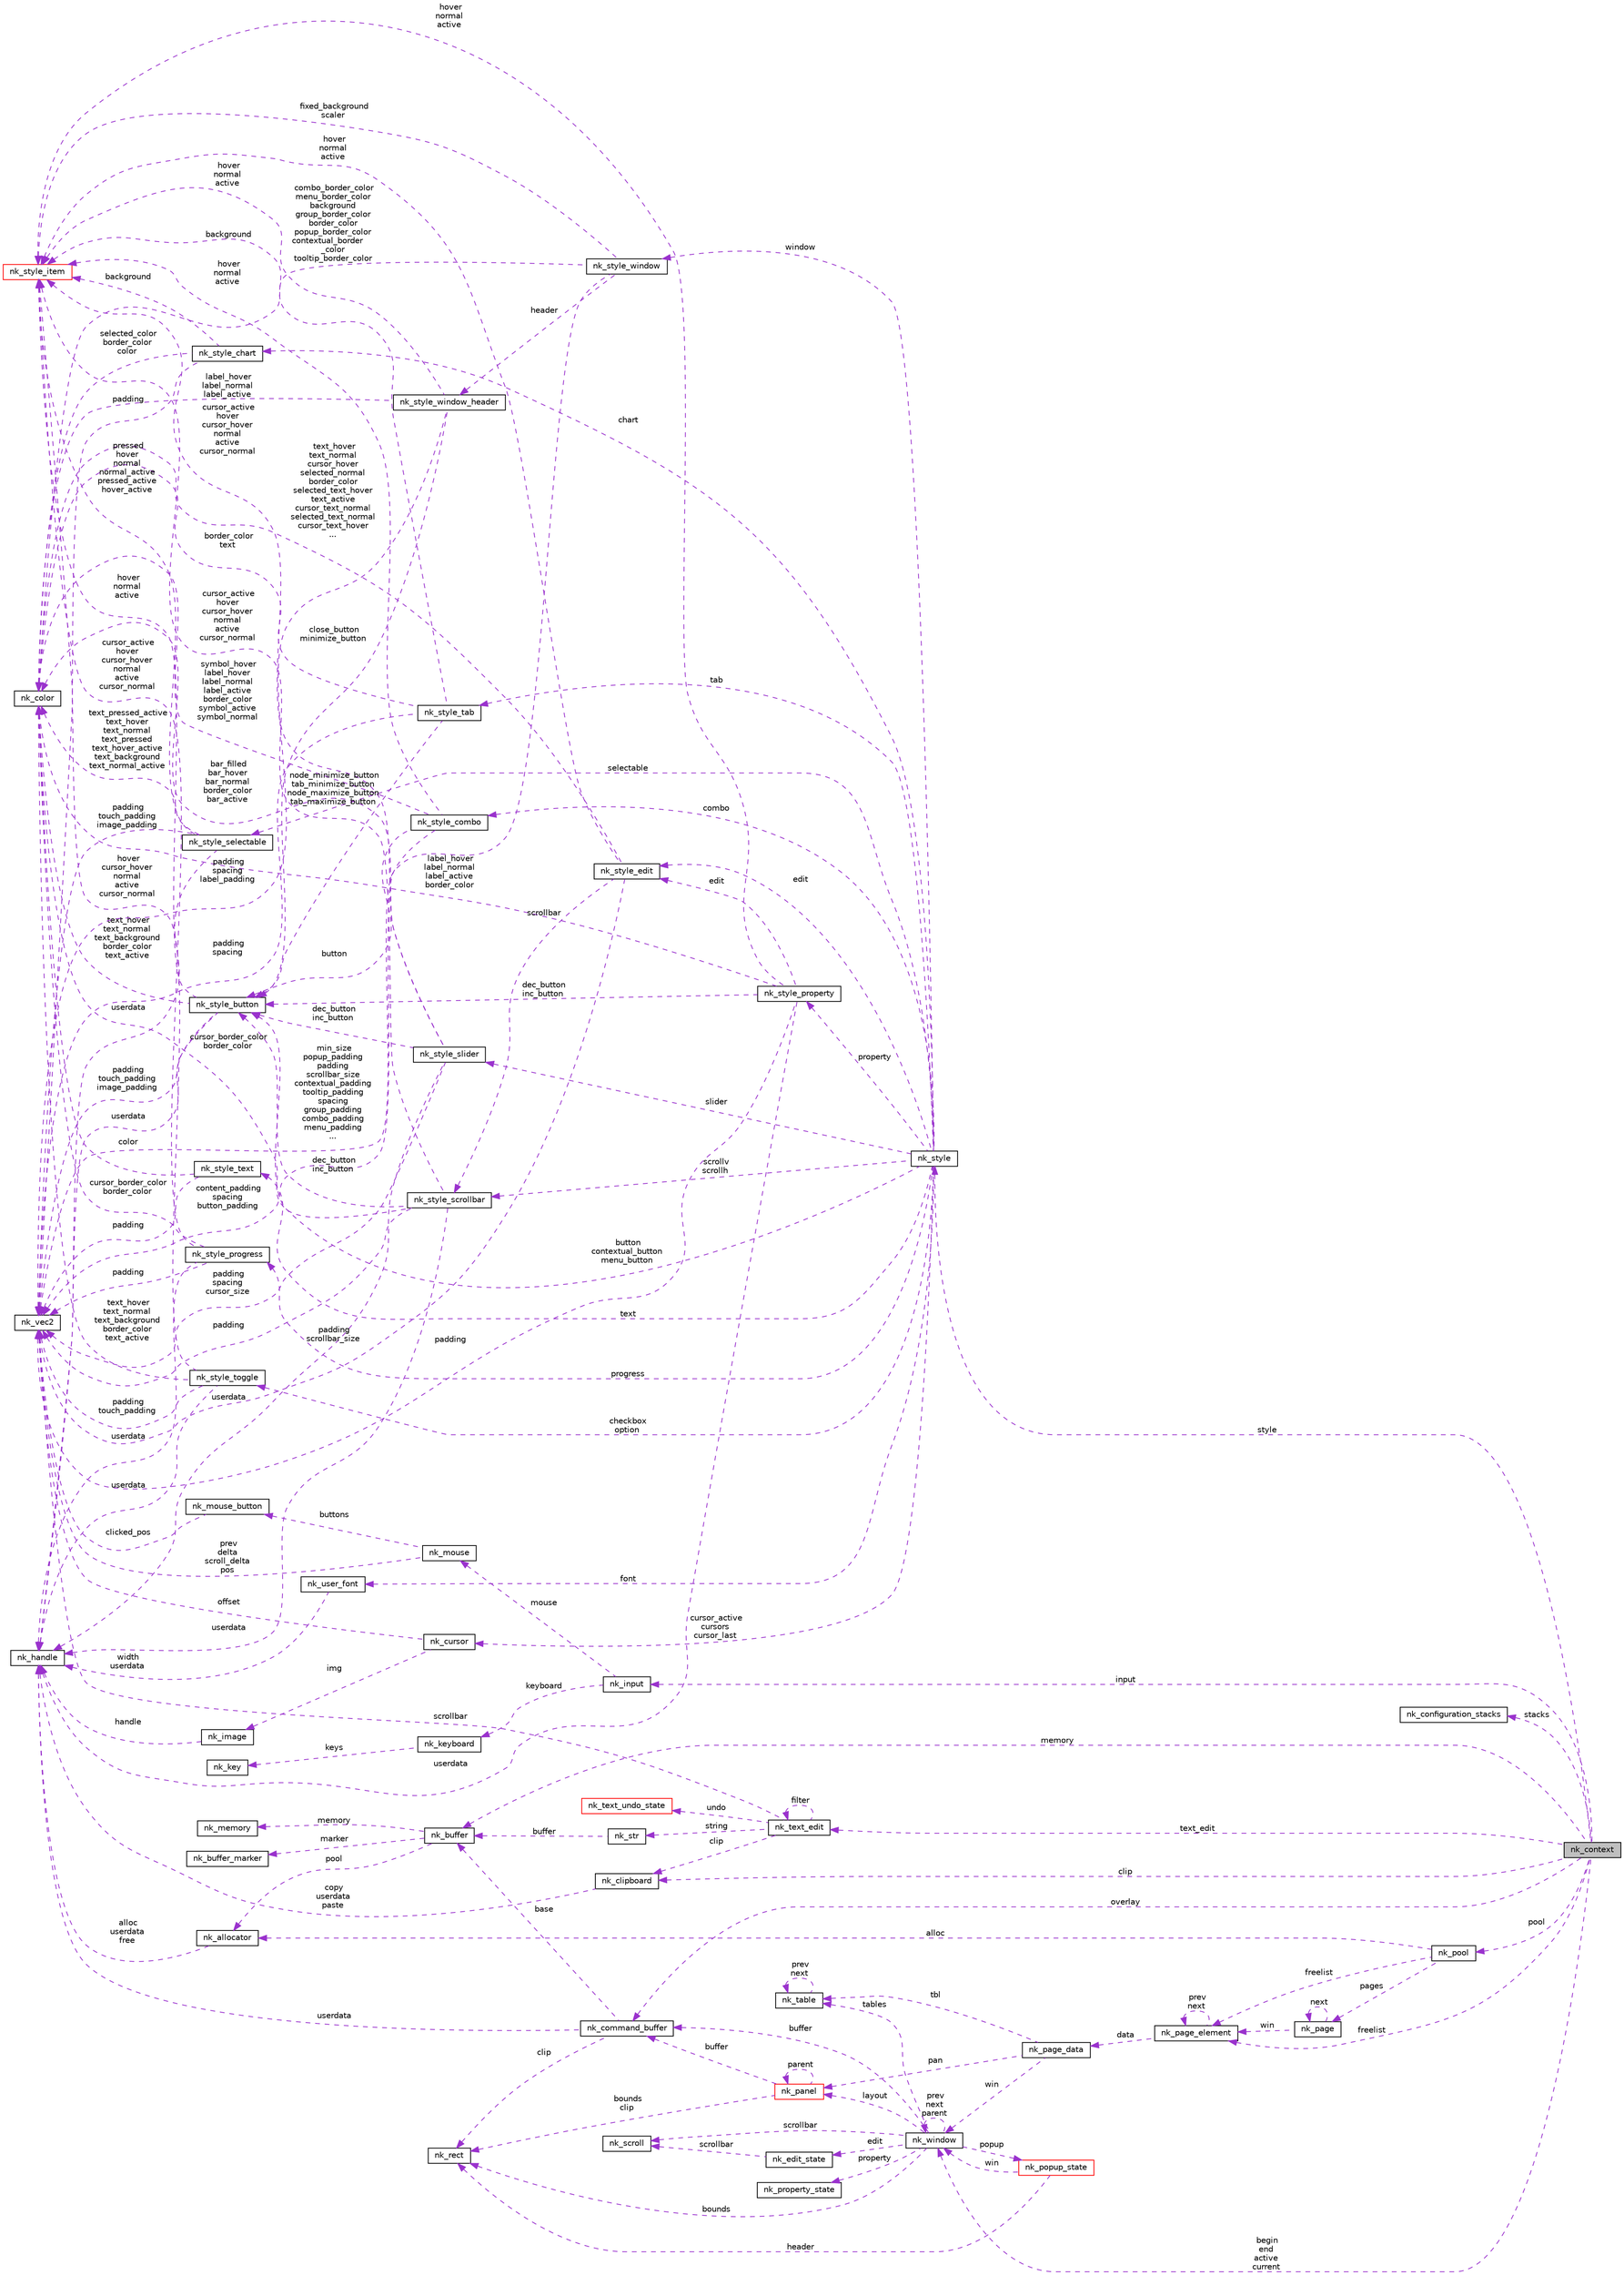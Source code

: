 digraph "nk_context"
{
 // LATEX_PDF_SIZE
  edge [fontname="Helvetica",fontsize="10",labelfontname="Helvetica",labelfontsize="10"];
  node [fontname="Helvetica",fontsize="10",shape=record];
  rankdir="LR";
  Node1 [label="nk_context",height=0.2,width=0.4,color="black", fillcolor="grey75", style="filled", fontcolor="black",tooltip=" "];
  Node2 -> Node1 [dir="back",color="darkorchid3",fontsize="10",style="dashed",label=" overlay" ];
  Node2 [label="nk_command_buffer",height=0.2,width=0.4,color="black", fillcolor="white", style="filled",URL="$structnk__command__buffer.html",tooltip=" "];
  Node3 -> Node2 [dir="back",color="darkorchid3",fontsize="10",style="dashed",label=" clip" ];
  Node3 [label="nk_rect",height=0.2,width=0.4,color="black", fillcolor="white", style="filled",URL="$structnk__rect.html",tooltip=" "];
  Node4 -> Node2 [dir="back",color="darkorchid3",fontsize="10",style="dashed",label=" base" ];
  Node4 [label="nk_buffer",height=0.2,width=0.4,color="black", fillcolor="white", style="filled",URL="$structnk__buffer.html",tooltip=" "];
  Node5 -> Node4 [dir="back",color="darkorchid3",fontsize="10",style="dashed",label=" pool" ];
  Node5 [label="nk_allocator",height=0.2,width=0.4,color="black", fillcolor="white", style="filled",URL="$structnk__allocator.html",tooltip=" "];
  Node6 -> Node5 [dir="back",color="darkorchid3",fontsize="10",style="dashed",label=" alloc\nuserdata\nfree" ];
  Node6 [label="nk_handle",height=0.2,width=0.4,color="black", fillcolor="white", style="filled",URL="$unionnk__handle.html",tooltip=" "];
  Node7 -> Node4 [dir="back",color="darkorchid3",fontsize="10",style="dashed",label=" marker" ];
  Node7 [label="nk_buffer_marker",height=0.2,width=0.4,color="black", fillcolor="white", style="filled",URL="$structnk__buffer__marker.html",tooltip=" "];
  Node8 -> Node4 [dir="back",color="darkorchid3",fontsize="10",style="dashed",label=" memory" ];
  Node8 [label="nk_memory",height=0.2,width=0.4,color="black", fillcolor="white", style="filled",URL="$structnk__memory.html",tooltip=" "];
  Node6 -> Node2 [dir="back",color="darkorchid3",fontsize="10",style="dashed",label=" userdata" ];
  Node9 -> Node1 [dir="back",color="darkorchid3",fontsize="10",style="dashed",label=" stacks" ];
  Node9 [label="nk_configuration_stacks",height=0.2,width=0.4,color="black", fillcolor="white", style="filled",URL="$structnk__configuration__stacks.html",tooltip=" "];
  Node10 -> Node1 [dir="back",color="darkorchid3",fontsize="10",style="dashed",label=" style" ];
  Node10 [label="nk_style",height=0.2,width=0.4,color="black", fillcolor="white", style="filled",URL="$structnk__style.html",tooltip=" "];
  Node11 -> Node10 [dir="back",color="darkorchid3",fontsize="10",style="dashed",label=" text" ];
  Node11 [label="nk_style_text",height=0.2,width=0.4,color="black", fillcolor="white", style="filled",URL="$structnk__style__text.html",tooltip=" "];
  Node12 -> Node11 [dir="back",color="darkorchid3",fontsize="10",style="dashed",label=" color" ];
  Node12 [label="nk_color",height=0.2,width=0.4,color="black", fillcolor="white", style="filled",URL="$structnk__color.html",tooltip=" "];
  Node13 -> Node11 [dir="back",color="darkorchid3",fontsize="10",style="dashed",label=" padding" ];
  Node13 [label="nk_vec2",height=0.2,width=0.4,color="black", fillcolor="white", style="filled",URL="$structnk__vec2.html",tooltip=" "];
  Node14 -> Node10 [dir="back",color="darkorchid3",fontsize="10",style="dashed",label=" selectable" ];
  Node14 [label="nk_style_selectable",height=0.2,width=0.4,color="black", fillcolor="white", style="filled",URL="$structnk__style__selectable.html",tooltip=" "];
  Node15 -> Node14 [dir="back",color="darkorchid3",fontsize="10",style="dashed",label=" pressed\nhover\nnormal\nnormal_active\npressed_active\nhover_active" ];
  Node15 [label="nk_style_item",height=0.2,width=0.4,color="red", fillcolor="white", style="filled",URL="$structnk__style__item.html",tooltip=" "];
  Node12 -> Node14 [dir="back",color="darkorchid3",fontsize="10",style="dashed",label=" text_pressed_active\ntext_hover\ntext_normal\ntext_pressed\ntext_hover_active\ntext_background\ntext_normal_active" ];
  Node13 -> Node14 [dir="back",color="darkorchid3",fontsize="10",style="dashed",label=" padding\ntouch_padding\nimage_padding" ];
  Node6 -> Node14 [dir="back",color="darkorchid3",fontsize="10",style="dashed",label=" userdata" ];
  Node18 -> Node10 [dir="back",color="darkorchid3",fontsize="10",style="dashed",label=" cursor_active\ncursors\ncursor_last" ];
  Node18 [label="nk_cursor",height=0.2,width=0.4,color="black", fillcolor="white", style="filled",URL="$structnk__cursor.html",tooltip=" "];
  Node17 -> Node18 [dir="back",color="darkorchid3",fontsize="10",style="dashed",label=" img" ];
  Node17 [label="nk_image",height=0.2,width=0.4,color="black", fillcolor="white", style="filled",URL="$structnk__image.html",tooltip=" "];
  Node6 -> Node17 [dir="back",color="darkorchid3",fontsize="10",style="dashed",label=" handle" ];
  Node13 -> Node18 [dir="back",color="darkorchid3",fontsize="10",style="dashed",label=" offset" ];
  Node19 -> Node10 [dir="back",color="darkorchid3",fontsize="10",style="dashed",label=" property" ];
  Node19 [label="nk_style_property",height=0.2,width=0.4,color="black", fillcolor="white", style="filled",URL="$structnk__style__property.html",tooltip=" "];
  Node15 -> Node19 [dir="back",color="darkorchid3",fontsize="10",style="dashed",label=" hover\nnormal\nactive" ];
  Node12 -> Node19 [dir="back",color="darkorchid3",fontsize="10",style="dashed",label=" label_hover\nlabel_normal\nlabel_active\nborder_color" ];
  Node20 -> Node19 [dir="back",color="darkorchid3",fontsize="10",style="dashed",label=" dec_button\ninc_button" ];
  Node20 [label="nk_style_button",height=0.2,width=0.4,color="black", fillcolor="white", style="filled",URL="$structnk__style__button.html",tooltip=" "];
  Node15 -> Node20 [dir="back",color="darkorchid3",fontsize="10",style="dashed",label=" hover\nnormal\nactive" ];
  Node12 -> Node20 [dir="back",color="darkorchid3",fontsize="10",style="dashed",label=" text_hover\ntext_normal\ntext_background\nborder_color\ntext_active" ];
  Node13 -> Node20 [dir="back",color="darkorchid3",fontsize="10",style="dashed",label=" padding\ntouch_padding\nimage_padding" ];
  Node6 -> Node20 [dir="back",color="darkorchid3",fontsize="10",style="dashed",label=" userdata" ];
  Node13 -> Node19 [dir="back",color="darkorchid3",fontsize="10",style="dashed",label=" padding" ];
  Node21 -> Node19 [dir="back",color="darkorchid3",fontsize="10",style="dashed",label=" edit" ];
  Node21 [label="nk_style_edit",height=0.2,width=0.4,color="black", fillcolor="white", style="filled",URL="$structnk__style__edit.html",tooltip=" "];
  Node15 -> Node21 [dir="back",color="darkorchid3",fontsize="10",style="dashed",label=" hover\nnormal\nactive" ];
  Node12 -> Node21 [dir="back",color="darkorchid3",fontsize="10",style="dashed",label=" text_hover\ntext_normal\ncursor_hover\nselected_normal\nborder_color\nselected_text_hover\ntext_active\ncursor_text_normal\nselected_text_normal\ncursor_text_hover\n..." ];
  Node13 -> Node21 [dir="back",color="darkorchid3",fontsize="10",style="dashed",label=" padding\nscrollbar_size" ];
  Node22 -> Node21 [dir="back",color="darkorchid3",fontsize="10",style="dashed",label=" scrollbar" ];
  Node22 [label="nk_style_scrollbar",height=0.2,width=0.4,color="black", fillcolor="white", style="filled",URL="$structnk__style__scrollbar.html",tooltip=" "];
  Node15 -> Node22 [dir="back",color="darkorchid3",fontsize="10",style="dashed",label=" cursor_active\nhover\ncursor_hover\nnormal\nactive\ncursor_normal" ];
  Node12 -> Node22 [dir="back",color="darkorchid3",fontsize="10",style="dashed",label=" cursor_border_color\nborder_color" ];
  Node20 -> Node22 [dir="back",color="darkorchid3",fontsize="10",style="dashed",label=" dec_button\ninc_button" ];
  Node13 -> Node22 [dir="back",color="darkorchid3",fontsize="10",style="dashed",label=" padding" ];
  Node6 -> Node22 [dir="back",color="darkorchid3",fontsize="10",style="dashed",label=" userdata" ];
  Node6 -> Node19 [dir="back",color="darkorchid3",fontsize="10",style="dashed",label=" userdata" ];
  Node23 -> Node10 [dir="back",color="darkorchid3",fontsize="10",style="dashed",label=" font" ];
  Node23 [label="nk_user_font",height=0.2,width=0.4,color="black", fillcolor="white", style="filled",URL="$structnk__user__font.html",tooltip=" "];
  Node6 -> Node23 [dir="back",color="darkorchid3",fontsize="10",style="dashed",label=" width\nuserdata" ];
  Node24 -> Node10 [dir="back",color="darkorchid3",fontsize="10",style="dashed",label=" tab" ];
  Node24 [label="nk_style_tab",height=0.2,width=0.4,color="black", fillcolor="white", style="filled",URL="$structnk__style__tab.html",tooltip=" "];
  Node15 -> Node24 [dir="back",color="darkorchid3",fontsize="10",style="dashed",label=" background" ];
  Node12 -> Node24 [dir="back",color="darkorchid3",fontsize="10",style="dashed",label=" border_color\ntext" ];
  Node20 -> Node24 [dir="back",color="darkorchid3",fontsize="10",style="dashed",label=" node_minimize_button\ntab_minimize_button\nnode_maximize_button\ntab_maximize_button" ];
  Node13 -> Node24 [dir="back",color="darkorchid3",fontsize="10",style="dashed",label=" padding\nspacing" ];
  Node25 -> Node10 [dir="back",color="darkorchid3",fontsize="10",style="dashed",label=" progress" ];
  Node25 [label="nk_style_progress",height=0.2,width=0.4,color="black", fillcolor="white", style="filled",URL="$structnk__style__progress.html",tooltip=" "];
  Node15 -> Node25 [dir="back",color="darkorchid3",fontsize="10",style="dashed",label=" cursor_active\nhover\ncursor_hover\nnormal\nactive\ncursor_normal" ];
  Node12 -> Node25 [dir="back",color="darkorchid3",fontsize="10",style="dashed",label=" cursor_border_color\nborder_color" ];
  Node13 -> Node25 [dir="back",color="darkorchid3",fontsize="10",style="dashed",label=" padding" ];
  Node6 -> Node25 [dir="back",color="darkorchid3",fontsize="10",style="dashed",label=" userdata" ];
  Node20 -> Node10 [dir="back",color="darkorchid3",fontsize="10",style="dashed",label=" button\ncontextual_button\nmenu_button" ];
  Node26 -> Node10 [dir="back",color="darkorchid3",fontsize="10",style="dashed",label=" combo" ];
  Node26 [label="nk_style_combo",height=0.2,width=0.4,color="black", fillcolor="white", style="filled",URL="$structnk__style__combo.html",tooltip=" "];
  Node15 -> Node26 [dir="back",color="darkorchid3",fontsize="10",style="dashed",label=" hover\nnormal\nactive" ];
  Node12 -> Node26 [dir="back",color="darkorchid3",fontsize="10",style="dashed",label=" symbol_hover\nlabel_hover\nlabel_normal\nlabel_active\nborder_color\nsymbol_active\nsymbol_normal" ];
  Node20 -> Node26 [dir="back",color="darkorchid3",fontsize="10",style="dashed",label=" button" ];
  Node13 -> Node26 [dir="back",color="darkorchid3",fontsize="10",style="dashed",label=" content_padding\nspacing\nbutton_padding" ];
  Node21 -> Node10 [dir="back",color="darkorchid3",fontsize="10",style="dashed",label=" edit" ];
  Node27 -> Node10 [dir="back",color="darkorchid3",fontsize="10",style="dashed",label=" checkbox\noption" ];
  Node27 [label="nk_style_toggle",height=0.2,width=0.4,color="black", fillcolor="white", style="filled",URL="$structnk__style__toggle.html",tooltip=" "];
  Node15 -> Node27 [dir="back",color="darkorchid3",fontsize="10",style="dashed",label=" hover\ncursor_hover\nnormal\nactive\ncursor_normal" ];
  Node12 -> Node27 [dir="back",color="darkorchid3",fontsize="10",style="dashed",label=" text_hover\ntext_normal\ntext_background\nborder_color\ntext_active" ];
  Node13 -> Node27 [dir="back",color="darkorchid3",fontsize="10",style="dashed",label=" padding\ntouch_padding" ];
  Node6 -> Node27 [dir="back",color="darkorchid3",fontsize="10",style="dashed",label=" userdata" ];
  Node28 -> Node10 [dir="back",color="darkorchid3",fontsize="10",style="dashed",label=" window" ];
  Node28 [label="nk_style_window",height=0.2,width=0.4,color="black", fillcolor="white", style="filled",URL="$structnk__style__window.html",tooltip=" "];
  Node15 -> Node28 [dir="back",color="darkorchid3",fontsize="10",style="dashed",label=" fixed_background\nscaler" ];
  Node12 -> Node28 [dir="back",color="darkorchid3",fontsize="10",style="dashed",label=" combo_border_color\nmenu_border_color\nbackground\ngroup_border_color\nborder_color\npopup_border_color\ncontextual_border\l_color\ntooltip_border_color" ];
  Node29 -> Node28 [dir="back",color="darkorchid3",fontsize="10",style="dashed",label=" header" ];
  Node29 [label="nk_style_window_header",height=0.2,width=0.4,color="black", fillcolor="white", style="filled",URL="$structnk__style__window__header.html",tooltip=" "];
  Node15 -> Node29 [dir="back",color="darkorchid3",fontsize="10",style="dashed",label=" hover\nnormal\nactive" ];
  Node12 -> Node29 [dir="back",color="darkorchid3",fontsize="10",style="dashed",label=" label_hover\nlabel_normal\nlabel_active" ];
  Node20 -> Node29 [dir="back",color="darkorchid3",fontsize="10",style="dashed",label=" close_button\nminimize_button" ];
  Node13 -> Node29 [dir="back",color="darkorchid3",fontsize="10",style="dashed",label=" padding\nspacing\nlabel_padding" ];
  Node13 -> Node28 [dir="back",color="darkorchid3",fontsize="10",style="dashed",label=" min_size\npopup_padding\npadding\nscrollbar_size\ncontextual_padding\ntooltip_padding\nspacing\ngroup_padding\ncombo_padding\nmenu_padding\n..." ];
  Node30 -> Node10 [dir="back",color="darkorchid3",fontsize="10",style="dashed",label=" slider" ];
  Node30 [label="nk_style_slider",height=0.2,width=0.4,color="black", fillcolor="white", style="filled",URL="$structnk__style__slider.html",tooltip=" "];
  Node15 -> Node30 [dir="back",color="darkorchid3",fontsize="10",style="dashed",label=" cursor_active\nhover\ncursor_hover\nnormal\nactive\ncursor_normal" ];
  Node12 -> Node30 [dir="back",color="darkorchid3",fontsize="10",style="dashed",label=" bar_filled\nbar_hover\nbar_normal\nborder_color\nbar_active" ];
  Node20 -> Node30 [dir="back",color="darkorchid3",fontsize="10",style="dashed",label=" dec_button\ninc_button" ];
  Node13 -> Node30 [dir="back",color="darkorchid3",fontsize="10",style="dashed",label=" padding\nspacing\ncursor_size" ];
  Node6 -> Node30 [dir="back",color="darkorchid3",fontsize="10",style="dashed",label=" userdata" ];
  Node31 -> Node10 [dir="back",color="darkorchid3",fontsize="10",style="dashed",label=" chart" ];
  Node31 [label="nk_style_chart",height=0.2,width=0.4,color="black", fillcolor="white", style="filled",URL="$structnk__style__chart.html",tooltip=" "];
  Node15 -> Node31 [dir="back",color="darkorchid3",fontsize="10",style="dashed",label=" background" ];
  Node12 -> Node31 [dir="back",color="darkorchid3",fontsize="10",style="dashed",label=" selected_color\nborder_color\ncolor" ];
  Node13 -> Node31 [dir="back",color="darkorchid3",fontsize="10",style="dashed",label=" padding" ];
  Node22 -> Node10 [dir="back",color="darkorchid3",fontsize="10",style="dashed",label=" scrollv\nscrollh" ];
  Node32 -> Node1 [dir="back",color="darkorchid3",fontsize="10",style="dashed",label=" pool" ];
  Node32 [label="nk_pool",height=0.2,width=0.4,color="black", fillcolor="white", style="filled",URL="$structnk__pool.html",tooltip=" "];
  Node5 -> Node32 [dir="back",color="darkorchid3",fontsize="10",style="dashed",label=" alloc" ];
  Node33 -> Node32 [dir="back",color="darkorchid3",fontsize="10",style="dashed",label=" pages" ];
  Node33 [label="nk_page",height=0.2,width=0.4,color="black", fillcolor="white", style="filled",URL="$structnk__page.html",tooltip=" "];
  Node33 -> Node33 [dir="back",color="darkorchid3",fontsize="10",style="dashed",label=" next" ];
  Node34 -> Node33 [dir="back",color="darkorchid3",fontsize="10",style="dashed",label=" win" ];
  Node34 [label="nk_page_element",height=0.2,width=0.4,color="black", fillcolor="white", style="filled",URL="$structnk__page__element.html",tooltip=" "];
  Node35 -> Node34 [dir="back",color="darkorchid3",fontsize="10",style="dashed",label=" data" ];
  Node35 [label="nk_page_data",height=0.2,width=0.4,color="black", fillcolor="white", style="filled",URL="$unionnk__page__data.html",tooltip=" "];
  Node36 -> Node35 [dir="back",color="darkorchid3",fontsize="10",style="dashed",label=" win" ];
  Node36 [label="nk_window",height=0.2,width=0.4,color="black", fillcolor="white", style="filled",URL="$structnk__window.html",tooltip=" "];
  Node2 -> Node36 [dir="back",color="darkorchid3",fontsize="10",style="dashed",label=" buffer" ];
  Node37 -> Node36 [dir="back",color="darkorchid3",fontsize="10",style="dashed",label=" scrollbar" ];
  Node37 [label="nk_scroll",height=0.2,width=0.4,color="black", fillcolor="white", style="filled",URL="$structnk__scroll.html",tooltip=" "];
  Node3 -> Node36 [dir="back",color="darkorchid3",fontsize="10",style="dashed",label=" bounds" ];
  Node36 -> Node36 [dir="back",color="darkorchid3",fontsize="10",style="dashed",label=" prev\nnext\nparent" ];
  Node38 -> Node36 [dir="back",color="darkorchid3",fontsize="10",style="dashed",label=" property" ];
  Node38 [label="nk_property_state",height=0.2,width=0.4,color="black", fillcolor="white", style="filled",URL="$structnk__property__state.html",tooltip=" "];
  Node39 -> Node36 [dir="back",color="darkorchid3",fontsize="10",style="dashed",label=" layout" ];
  Node39 [label="nk_panel",height=0.2,width=0.4,color="red", fillcolor="white", style="filled",URL="$structnk__panel.html",tooltip=" "];
  Node2 -> Node39 [dir="back",color="darkorchid3",fontsize="10",style="dashed",label=" buffer" ];
  Node3 -> Node39 [dir="back",color="darkorchid3",fontsize="10",style="dashed",label=" bounds\nclip" ];
  Node39 -> Node39 [dir="back",color="darkorchid3",fontsize="10",style="dashed",label=" parent" ];
  Node44 -> Node36 [dir="back",color="darkorchid3",fontsize="10",style="dashed",label=" tables" ];
  Node44 [label="nk_table",height=0.2,width=0.4,color="black", fillcolor="white", style="filled",URL="$structnk__table.html",tooltip=" "];
  Node44 -> Node44 [dir="back",color="darkorchid3",fontsize="10",style="dashed",label=" prev\nnext" ];
  Node45 -> Node36 [dir="back",color="darkorchid3",fontsize="10",style="dashed",label=" edit" ];
  Node45 [label="nk_edit_state",height=0.2,width=0.4,color="black", fillcolor="white", style="filled",URL="$structnk__edit__state.html",tooltip=" "];
  Node37 -> Node45 [dir="back",color="darkorchid3",fontsize="10",style="dashed",label=" scrollbar" ];
  Node46 -> Node36 [dir="back",color="darkorchid3",fontsize="10",style="dashed",label=" popup" ];
  Node46 [label="nk_popup_state",height=0.2,width=0.4,color="red", fillcolor="white", style="filled",URL="$structnk__popup__state.html",tooltip=" "];
  Node3 -> Node46 [dir="back",color="darkorchid3",fontsize="10",style="dashed",label=" header" ];
  Node36 -> Node46 [dir="back",color="darkorchid3",fontsize="10",style="dashed",label=" win" ];
  Node39 -> Node35 [dir="back",color="darkorchid3",fontsize="10",style="dashed",label=" pan" ];
  Node44 -> Node35 [dir="back",color="darkorchid3",fontsize="10",style="dashed",label=" tbl" ];
  Node34 -> Node34 [dir="back",color="darkorchid3",fontsize="10",style="dashed",label=" prev\nnext" ];
  Node34 -> Node32 [dir="back",color="darkorchid3",fontsize="10",style="dashed",label=" freelist" ];
  Node48 -> Node1 [dir="back",color="darkorchid3",fontsize="10",style="dashed",label=" input" ];
  Node48 [label="nk_input",height=0.2,width=0.4,color="black", fillcolor="white", style="filled",URL="$structnk__input.html",tooltip=" "];
  Node49 -> Node48 [dir="back",color="darkorchid3",fontsize="10",style="dashed",label=" keyboard" ];
  Node49 [label="nk_keyboard",height=0.2,width=0.4,color="black", fillcolor="white", style="filled",URL="$structnk__keyboard.html",tooltip=" "];
  Node50 -> Node49 [dir="back",color="darkorchid3",fontsize="10",style="dashed",label=" keys" ];
  Node50 [label="nk_key",height=0.2,width=0.4,color="black", fillcolor="white", style="filled",URL="$structnk__key.html",tooltip=" "];
  Node51 -> Node48 [dir="back",color="darkorchid3",fontsize="10",style="dashed",label=" mouse" ];
  Node51 [label="nk_mouse",height=0.2,width=0.4,color="black", fillcolor="white", style="filled",URL="$structnk__mouse.html",tooltip=" "];
  Node13 -> Node51 [dir="back",color="darkorchid3",fontsize="10",style="dashed",label=" prev\ndelta\nscroll_delta\npos" ];
  Node52 -> Node51 [dir="back",color="darkorchid3",fontsize="10",style="dashed",label=" buttons" ];
  Node52 [label="nk_mouse_button",height=0.2,width=0.4,color="black", fillcolor="white", style="filled",URL="$structnk__mouse__button.html",tooltip=" "];
  Node13 -> Node52 [dir="back",color="darkorchid3",fontsize="10",style="dashed",label=" clicked_pos" ];
  Node36 -> Node1 [dir="back",color="darkorchid3",fontsize="10",style="dashed",label=" begin\nend\nactive\ncurrent" ];
  Node53 -> Node1 [dir="back",color="darkorchid3",fontsize="10",style="dashed",label=" clip" ];
  Node53 [label="nk_clipboard",height=0.2,width=0.4,color="black", fillcolor="white", style="filled",URL="$structnk__clipboard.html",tooltip=" "];
  Node6 -> Node53 [dir="back",color="darkorchid3",fontsize="10",style="dashed",label=" copy\nuserdata\npaste" ];
  Node4 -> Node1 [dir="back",color="darkorchid3",fontsize="10",style="dashed",label=" memory" ];
  Node34 -> Node1 [dir="back",color="darkorchid3",fontsize="10",style="dashed",label=" freelist" ];
  Node54 -> Node1 [dir="back",color="darkorchid3",fontsize="10",style="dashed",label=" text_edit" ];
  Node54 [label="nk_text_edit",height=0.2,width=0.4,color="black", fillcolor="white", style="filled",URL="$structnk__text__edit.html",tooltip=" "];
  Node55 -> Node54 [dir="back",color="darkorchid3",fontsize="10",style="dashed",label=" undo" ];
  Node55 [label="nk_text_undo_state",height=0.2,width=0.4,color="red", fillcolor="white", style="filled",URL="$structnk__text__undo__state.html",tooltip=" "];
  Node53 -> Node54 [dir="back",color="darkorchid3",fontsize="10",style="dashed",label=" clip" ];
  Node13 -> Node54 [dir="back",color="darkorchid3",fontsize="10",style="dashed",label=" scrollbar" ];
  Node54 -> Node54 [dir="back",color="darkorchid3",fontsize="10",style="dashed",label=" filter" ];
  Node57 -> Node54 [dir="back",color="darkorchid3",fontsize="10",style="dashed",label=" string" ];
  Node57 [label="nk_str",height=0.2,width=0.4,color="black", fillcolor="white", style="filled",URL="$structnk__str.html",tooltip=" "];
  Node4 -> Node57 [dir="back",color="darkorchid3",fontsize="10",style="dashed",label=" buffer" ];
}
